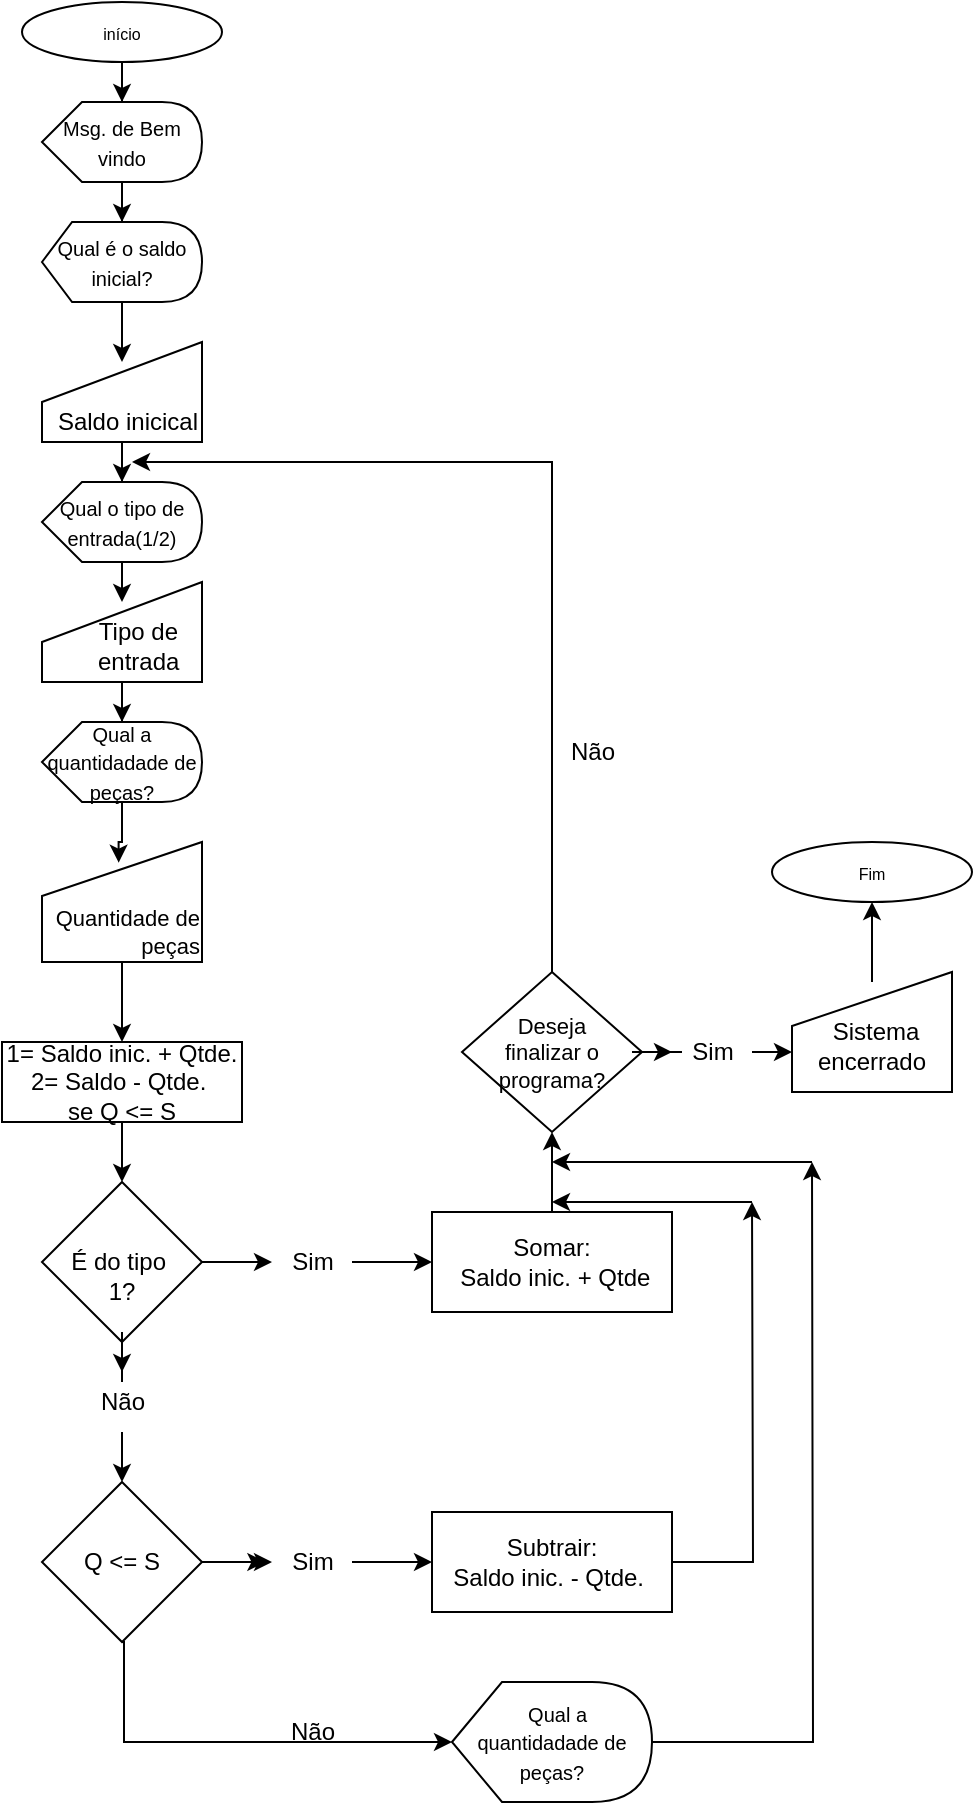 <mxfile version="21.3.7" type="github">
  <diagram name="Página-1" id="8sU856wzDOoHlOzBl7r8">
    <mxGraphModel dx="635" dy="324" grid="1" gridSize="10" guides="1" tooltips="1" connect="1" arrows="1" fold="1" page="1" pageScale="1" pageWidth="827" pageHeight="1169" math="0" shadow="0">
      <root>
        <mxCell id="0" />
        <mxCell id="1" parent="0" />
        <mxCell id="6tNqzMyHVBPdgjF7WHmt-51" value="" style="edgeStyle=orthogonalEdgeStyle;rounded=0;orthogonalLoop=1;jettySize=auto;html=1;" edge="1" parent="1" source="6tNqzMyHVBPdgjF7WHmt-1" target="6tNqzMyHVBPdgjF7WHmt-50">
          <mxGeometry relative="1" as="geometry" />
        </mxCell>
        <mxCell id="6tNqzMyHVBPdgjF7WHmt-1" value="&lt;font style=&quot;font-size: 8px;&quot;&gt;início&lt;/font&gt;" style="ellipse;whiteSpace=wrap;html=1;" vertex="1" parent="1">
          <mxGeometry x="315" y="20" width="100" height="30" as="geometry" />
        </mxCell>
        <mxCell id="6tNqzMyHVBPdgjF7WHmt-55" value="" style="edgeStyle=orthogonalEdgeStyle;rounded=0;orthogonalLoop=1;jettySize=auto;html=1;" edge="1" parent="1" source="6tNqzMyHVBPdgjF7WHmt-50" target="6tNqzMyHVBPdgjF7WHmt-54">
          <mxGeometry relative="1" as="geometry" />
        </mxCell>
        <mxCell id="6tNqzMyHVBPdgjF7WHmt-50" value="&lt;font style=&quot;font-size: 10px;&quot;&gt;Msg. de Bem vindo&lt;/font&gt;" style="shape=display;whiteSpace=wrap;html=1;align=center;" vertex="1" parent="1">
          <mxGeometry x="325" y="70" width="80" height="40" as="geometry" />
        </mxCell>
        <mxCell id="6tNqzMyHVBPdgjF7WHmt-59" value="" style="edgeStyle=orthogonalEdgeStyle;rounded=0;orthogonalLoop=1;jettySize=auto;html=1;" edge="1" parent="1" source="6tNqzMyHVBPdgjF7WHmt-52" target="6tNqzMyHVBPdgjF7WHmt-58">
          <mxGeometry relative="1" as="geometry" />
        </mxCell>
        <mxCell id="6tNqzMyHVBPdgjF7WHmt-52" value="&lt;div style=&quot;&quot;&gt;&lt;span style=&quot;background-color: initial;&quot;&gt;&lt;br&gt;&lt;/span&gt;&lt;/div&gt;&lt;div style=&quot;&quot;&gt;&lt;span style=&quot;background-color: initial;&quot;&gt;&lt;br&gt;&lt;/span&gt;&lt;/div&gt;&lt;div style=&quot;&quot;&gt;&lt;span style=&quot;background-color: initial;&quot;&gt;Saldo inicical&lt;/span&gt;&lt;br&gt;&lt;/div&gt;" style="shape=manualInput;whiteSpace=wrap;html=1;align=right;" vertex="1" parent="1">
          <mxGeometry x="325" y="190" width="80" height="50" as="geometry" />
        </mxCell>
        <mxCell id="6tNqzMyHVBPdgjF7WHmt-69" value="" style="edgeStyle=orthogonalEdgeStyle;rounded=0;orthogonalLoop=1;jettySize=auto;html=1;" edge="1" parent="1" source="6tNqzMyHVBPdgjF7WHmt-53" target="6tNqzMyHVBPdgjF7WHmt-68">
          <mxGeometry relative="1" as="geometry" />
        </mxCell>
        <mxCell id="6tNqzMyHVBPdgjF7WHmt-53" value="1= Saldo inic. + Qtde.&lt;br&gt;2= Saldo - Qtde.&amp;nbsp;&lt;br&gt;se Q &amp;lt;= S" style="rounded=0;whiteSpace=wrap;html=1;" vertex="1" parent="1">
          <mxGeometry x="305" y="540" width="120" height="40" as="geometry" />
        </mxCell>
        <mxCell id="6tNqzMyHVBPdgjF7WHmt-57" value="" style="edgeStyle=orthogonalEdgeStyle;rounded=0;orthogonalLoop=1;jettySize=auto;html=1;" edge="1" parent="1" source="6tNqzMyHVBPdgjF7WHmt-54">
          <mxGeometry relative="1" as="geometry">
            <mxPoint x="365" y="200" as="targetPoint" />
          </mxGeometry>
        </mxCell>
        <mxCell id="6tNqzMyHVBPdgjF7WHmt-54" value="&lt;font style=&quot;font-size: 10px;&quot;&gt;Qual é o saldo inicial?&lt;/font&gt;" style="shape=display;whiteSpace=wrap;html=1;align=center;size=0.188;" vertex="1" parent="1">
          <mxGeometry x="325" y="130" width="80" height="40" as="geometry" />
        </mxCell>
        <mxCell id="6tNqzMyHVBPdgjF7WHmt-61" value="" style="edgeStyle=orthogonalEdgeStyle;rounded=0;orthogonalLoop=1;jettySize=auto;html=1;" edge="1" parent="1" source="6tNqzMyHVBPdgjF7WHmt-58">
          <mxGeometry relative="1" as="geometry">
            <mxPoint x="365" y="320" as="targetPoint" />
            <Array as="points">
              <mxPoint x="365" y="320" />
              <mxPoint x="365" y="320" />
            </Array>
          </mxGeometry>
        </mxCell>
        <mxCell id="6tNqzMyHVBPdgjF7WHmt-58" value="&lt;font style=&quot;font-size: 10px;&quot;&gt;Qual o tipo de entrada(1/2)&lt;/font&gt;" style="shape=display;whiteSpace=wrap;html=1;align=center;" vertex="1" parent="1">
          <mxGeometry x="325" y="260" width="80" height="40" as="geometry" />
        </mxCell>
        <mxCell id="6tNqzMyHVBPdgjF7WHmt-63" value="" style="edgeStyle=orthogonalEdgeStyle;rounded=0;orthogonalLoop=1;jettySize=auto;html=1;" edge="1" parent="1" source="6tNqzMyHVBPdgjF7WHmt-60" target="6tNqzMyHVBPdgjF7WHmt-62">
          <mxGeometry relative="1" as="geometry" />
        </mxCell>
        <mxCell id="6tNqzMyHVBPdgjF7WHmt-60" value="&lt;div style=&quot;&quot;&gt;&lt;br&gt;&lt;/div&gt;&lt;div style=&quot;&quot;&gt;&lt;span style=&quot;background-color: initial;&quot;&gt;&amp;nbsp; &amp;nbsp; &amp;nbsp; &amp;nbsp; Tipo de&amp;nbsp; &amp;nbsp; &amp;nbsp; &amp;nbsp; &amp;nbsp;entrada&lt;/span&gt;&lt;br&gt;&lt;/div&gt;" style="shape=manualInput;whiteSpace=wrap;html=1;align=center;" vertex="1" parent="1">
          <mxGeometry x="325" y="310" width="80" height="50" as="geometry" />
        </mxCell>
        <mxCell id="6tNqzMyHVBPdgjF7WHmt-66" value="" style="edgeStyle=orthogonalEdgeStyle;rounded=0;orthogonalLoop=1;jettySize=auto;html=1;entryX=0.479;entryY=0.172;entryDx=0;entryDy=0;entryPerimeter=0;" edge="1" parent="1" source="6tNqzMyHVBPdgjF7WHmt-62" target="6tNqzMyHVBPdgjF7WHmt-64">
          <mxGeometry relative="1" as="geometry">
            <Array as="points">
              <mxPoint x="365" y="440" />
            </Array>
          </mxGeometry>
        </mxCell>
        <mxCell id="6tNqzMyHVBPdgjF7WHmt-62" value="&lt;font style=&quot;font-size: 10px;&quot;&gt;Qual a quantidadade de peças?&lt;/font&gt;" style="shape=display;whiteSpace=wrap;html=1;align=center;" vertex="1" parent="1">
          <mxGeometry x="325" y="380" width="80" height="40" as="geometry" />
        </mxCell>
        <mxCell id="6tNqzMyHVBPdgjF7WHmt-67" value="" style="edgeStyle=orthogonalEdgeStyle;rounded=0;orthogonalLoop=1;jettySize=auto;html=1;" edge="1" parent="1" source="6tNqzMyHVBPdgjF7WHmt-64" target="6tNqzMyHVBPdgjF7WHmt-53">
          <mxGeometry relative="1" as="geometry" />
        </mxCell>
        <mxCell id="6tNqzMyHVBPdgjF7WHmt-64" value="&lt;div style=&quot;text-align: right;&quot;&gt;&lt;br&gt;&lt;/div&gt;&lt;div style=&quot;text-align: right;&quot;&gt;&lt;span style=&quot;background-color: initial;&quot;&gt;&lt;font style=&quot;font-size: 11px;&quot;&gt;&lt;br&gt;&lt;/font&gt;&lt;/span&gt;&lt;/div&gt;&lt;div style=&quot;text-align: right;&quot;&gt;&lt;span style=&quot;background-color: initial;&quot;&gt;&lt;font style=&quot;font-size: 11px;&quot;&gt;Quantidade de peças&lt;/font&gt;&lt;/span&gt;&lt;br&gt;&lt;/div&gt;" style="shape=manualInput;whiteSpace=wrap;html=1;align=center;size=27;" vertex="1" parent="1">
          <mxGeometry x="325" y="440" width="80" height="60" as="geometry" />
        </mxCell>
        <mxCell id="6tNqzMyHVBPdgjF7WHmt-71" value="" style="edgeStyle=orthogonalEdgeStyle;rounded=0;orthogonalLoop=1;jettySize=auto;html=1;" edge="1" parent="1" source="6tNqzMyHVBPdgjF7WHmt-93" target="6tNqzMyHVBPdgjF7WHmt-70">
          <mxGeometry relative="1" as="geometry" />
        </mxCell>
        <mxCell id="6tNqzMyHVBPdgjF7WHmt-73" value="" style="edgeStyle=orthogonalEdgeStyle;rounded=0;orthogonalLoop=1;jettySize=auto;html=1;" edge="1" parent="1" source="6tNqzMyHVBPdgjF7WHmt-92" target="6tNqzMyHVBPdgjF7WHmt-72">
          <mxGeometry relative="1" as="geometry" />
        </mxCell>
        <mxCell id="6tNqzMyHVBPdgjF7WHmt-68" value="&lt;br&gt;É do tipo&amp;nbsp;&lt;br&gt;1?" style="rhombus;whiteSpace=wrap;html=1;rounded=0;" vertex="1" parent="1">
          <mxGeometry x="325" y="610" width="80" height="80" as="geometry" />
        </mxCell>
        <mxCell id="6tNqzMyHVBPdgjF7WHmt-75" value="" style="edgeStyle=orthogonalEdgeStyle;rounded=0;orthogonalLoop=1;jettySize=auto;html=1;" edge="1" parent="1" source="6tNqzMyHVBPdgjF7WHmt-94" target="6tNqzMyHVBPdgjF7WHmt-74">
          <mxGeometry relative="1" as="geometry" />
        </mxCell>
        <mxCell id="6tNqzMyHVBPdgjF7WHmt-78" style="edgeStyle=orthogonalEdgeStyle;rounded=0;orthogonalLoop=1;jettySize=auto;html=1;exitX=0.5;exitY=1;exitDx=0;exitDy=0;" edge="1" parent="1" source="6tNqzMyHVBPdgjF7WHmt-70" target="6tNqzMyHVBPdgjF7WHmt-77">
          <mxGeometry relative="1" as="geometry">
            <mxPoint x="365" y="880" as="targetPoint" />
            <Array as="points">
              <mxPoint x="366" y="840" />
              <mxPoint x="366" y="890" />
            </Array>
          </mxGeometry>
        </mxCell>
        <mxCell id="6tNqzMyHVBPdgjF7WHmt-70" value="Q &amp;lt;= S" style="rhombus;whiteSpace=wrap;html=1;rounded=0;" vertex="1" parent="1">
          <mxGeometry x="325" y="760" width="80" height="80" as="geometry" />
        </mxCell>
        <mxCell id="6tNqzMyHVBPdgjF7WHmt-80" value="" style="edgeStyle=orthogonalEdgeStyle;rounded=0;orthogonalLoop=1;jettySize=auto;html=1;" edge="1" parent="1" source="6tNqzMyHVBPdgjF7WHmt-72" target="6tNqzMyHVBPdgjF7WHmt-79">
          <mxGeometry relative="1" as="geometry" />
        </mxCell>
        <mxCell id="6tNqzMyHVBPdgjF7WHmt-72" value="Somar:&lt;br&gt;&amp;nbsp;Saldo inic. + Qtde" style="whiteSpace=wrap;html=1;rounded=0;" vertex="1" parent="1">
          <mxGeometry x="520" y="625" width="120" height="50" as="geometry" />
        </mxCell>
        <mxCell id="6tNqzMyHVBPdgjF7WHmt-83" style="edgeStyle=orthogonalEdgeStyle;rounded=0;orthogonalLoop=1;jettySize=auto;html=1;" edge="1" parent="1" source="6tNqzMyHVBPdgjF7WHmt-74">
          <mxGeometry relative="1" as="geometry">
            <mxPoint x="680" y="620" as="targetPoint" />
          </mxGeometry>
        </mxCell>
        <mxCell id="6tNqzMyHVBPdgjF7WHmt-74" value="Subtrair:&lt;br&gt;Saldo inic. - Qtde.&amp;nbsp;" style="rounded=0;whiteSpace=wrap;html=1;" vertex="1" parent="1">
          <mxGeometry x="520" y="775" width="120" height="50" as="geometry" />
        </mxCell>
        <mxCell id="6tNqzMyHVBPdgjF7WHmt-76" style="edgeStyle=orthogonalEdgeStyle;rounded=0;orthogonalLoop=1;jettySize=auto;html=1;exitX=0.5;exitY=1;exitDx=0;exitDy=0;" edge="1" parent="1" source="6tNqzMyHVBPdgjF7WHmt-72" target="6tNqzMyHVBPdgjF7WHmt-72">
          <mxGeometry relative="1" as="geometry" />
        </mxCell>
        <mxCell id="6tNqzMyHVBPdgjF7WHmt-84" style="edgeStyle=orthogonalEdgeStyle;rounded=0;orthogonalLoop=1;jettySize=auto;html=1;" edge="1" parent="1" source="6tNqzMyHVBPdgjF7WHmt-77">
          <mxGeometry relative="1" as="geometry">
            <mxPoint x="710" y="600" as="targetPoint" />
          </mxGeometry>
        </mxCell>
        <mxCell id="6tNqzMyHVBPdgjF7WHmt-77" value="&lt;font style=&quot;font-size: 10px;&quot;&gt;&amp;nbsp; Qual a quantidadade de peças?&lt;/font&gt;" style="shape=display;whiteSpace=wrap;html=1;align=center;" vertex="1" parent="1">
          <mxGeometry x="530" y="860" width="100" height="60" as="geometry" />
        </mxCell>
        <mxCell id="6tNqzMyHVBPdgjF7WHmt-88" style="edgeStyle=orthogonalEdgeStyle;rounded=0;orthogonalLoop=1;jettySize=auto;html=1;" edge="1" parent="1" source="6tNqzMyHVBPdgjF7WHmt-79">
          <mxGeometry relative="1" as="geometry">
            <mxPoint x="370" y="250" as="targetPoint" />
            <Array as="points">
              <mxPoint x="580" y="250" />
            </Array>
          </mxGeometry>
        </mxCell>
        <mxCell id="6tNqzMyHVBPdgjF7WHmt-89" value="" style="edgeStyle=orthogonalEdgeStyle;rounded=0;orthogonalLoop=1;jettySize=auto;html=1;" edge="1" parent="1" source="6tNqzMyHVBPdgjF7WHmt-100" target="6tNqzMyHVBPdgjF7WHmt-82">
          <mxGeometry relative="1" as="geometry">
            <Array as="points">
              <mxPoint x="670" y="545" />
              <mxPoint x="670" y="545" />
            </Array>
          </mxGeometry>
        </mxCell>
        <mxCell id="6tNqzMyHVBPdgjF7WHmt-79" value="&lt;font style=&quot;font-size: 11px;&quot;&gt;Deseja&lt;br&gt;&lt;div style=&quot;&quot;&gt;&lt;span style=&quot;background-color: initial;&quot;&gt;finalizar o&lt;/span&gt;&lt;/div&gt;programa?&lt;/font&gt;" style="rhombus;whiteSpace=wrap;html=1;rounded=0;align=center;" vertex="1" parent="1">
          <mxGeometry x="535" y="505" width="90" height="80" as="geometry" />
        </mxCell>
        <mxCell id="6tNqzMyHVBPdgjF7WHmt-91" value="" style="edgeStyle=orthogonalEdgeStyle;rounded=0;orthogonalLoop=1;jettySize=auto;html=1;" edge="1" parent="1" target="6tNqzMyHVBPdgjF7WHmt-90">
          <mxGeometry relative="1" as="geometry">
            <mxPoint x="740" y="510" as="sourcePoint" />
            <Array as="points">
              <mxPoint x="740" y="510" />
            </Array>
          </mxGeometry>
        </mxCell>
        <mxCell id="6tNqzMyHVBPdgjF7WHmt-82" value="&lt;div style=&quot;text-align: right;&quot;&gt;&lt;br&gt;&lt;/div&gt;&lt;div style=&quot;text-align: right;&quot;&gt;Sistema&amp;nbsp;&lt;/div&gt;&lt;div style=&quot;text-align: right;&quot;&gt;encerrado&lt;/div&gt;" style="shape=manualInput;whiteSpace=wrap;html=1;align=center;size=27;" vertex="1" parent="1">
          <mxGeometry x="700" y="505" width="80" height="60" as="geometry" />
        </mxCell>
        <mxCell id="6tNqzMyHVBPdgjF7WHmt-85" value="" style="endArrow=classic;html=1;rounded=0;" edge="1" parent="1">
          <mxGeometry width="50" height="50" relative="1" as="geometry">
            <mxPoint x="680" y="620" as="sourcePoint" />
            <mxPoint x="580" y="620" as="targetPoint" />
            <Array as="points" />
          </mxGeometry>
        </mxCell>
        <mxCell id="6tNqzMyHVBPdgjF7WHmt-86" value="" style="endArrow=classic;html=1;rounded=0;" edge="1" parent="1">
          <mxGeometry width="50" height="50" relative="1" as="geometry">
            <mxPoint x="710" y="600" as="sourcePoint" />
            <mxPoint x="580" y="600" as="targetPoint" />
          </mxGeometry>
        </mxCell>
        <mxCell id="6tNqzMyHVBPdgjF7WHmt-90" value="&lt;font style=&quot;font-size: 8px;&quot;&gt;Fim&lt;/font&gt;" style="ellipse;whiteSpace=wrap;html=1;" vertex="1" parent="1">
          <mxGeometry x="690" y="440" width="100" height="30" as="geometry" />
        </mxCell>
        <mxCell id="6tNqzMyHVBPdgjF7WHmt-95" value="" style="edgeStyle=orthogonalEdgeStyle;rounded=0;orthogonalLoop=1;jettySize=auto;html=1;" edge="1" parent="1" source="6tNqzMyHVBPdgjF7WHmt-70" target="6tNqzMyHVBPdgjF7WHmt-94">
          <mxGeometry relative="1" as="geometry">
            <mxPoint x="405" y="760" as="sourcePoint" />
            <mxPoint x="520" y="760" as="targetPoint" />
            <Array as="points">
              <mxPoint x="440" y="800" />
              <mxPoint x="440" y="800" />
            </Array>
          </mxGeometry>
        </mxCell>
        <mxCell id="6tNqzMyHVBPdgjF7WHmt-94" value="Sim" style="text;html=1;align=center;verticalAlign=middle;resizable=0;points=[];autosize=1;strokeColor=none;fillColor=none;" vertex="1" parent="1">
          <mxGeometry x="440" y="785" width="40" height="30" as="geometry" />
        </mxCell>
        <mxCell id="6tNqzMyHVBPdgjF7WHmt-96" value="" style="edgeStyle=orthogonalEdgeStyle;rounded=0;orthogonalLoop=1;jettySize=auto;html=1;" edge="1" parent="1" source="6tNqzMyHVBPdgjF7WHmt-68" target="6tNqzMyHVBPdgjF7WHmt-92">
          <mxGeometry relative="1" as="geometry">
            <mxPoint x="405" y="650" as="sourcePoint" />
            <mxPoint x="520" y="650" as="targetPoint" />
          </mxGeometry>
        </mxCell>
        <mxCell id="6tNqzMyHVBPdgjF7WHmt-92" value="Sim" style="text;html=1;align=center;verticalAlign=middle;resizable=0;points=[];autosize=1;strokeColor=none;fillColor=none;" vertex="1" parent="1">
          <mxGeometry x="440" y="635" width="40" height="30" as="geometry" />
        </mxCell>
        <mxCell id="6tNqzMyHVBPdgjF7WHmt-97" value="" style="edgeStyle=orthogonalEdgeStyle;rounded=0;orthogonalLoop=1;jettySize=auto;html=1;" edge="1" parent="1" source="6tNqzMyHVBPdgjF7WHmt-68" target="6tNqzMyHVBPdgjF7WHmt-93">
          <mxGeometry relative="1" as="geometry">
            <mxPoint x="365" y="690" as="sourcePoint" />
            <mxPoint x="365" y="760" as="targetPoint" />
          </mxGeometry>
        </mxCell>
        <mxCell id="6tNqzMyHVBPdgjF7WHmt-93" value="Não" style="text;html=1;align=center;verticalAlign=middle;resizable=0;points=[];autosize=1;strokeColor=none;fillColor=none;" vertex="1" parent="1">
          <mxGeometry x="340" y="705" width="50" height="30" as="geometry" />
        </mxCell>
        <mxCell id="6tNqzMyHVBPdgjF7WHmt-99" value="" style="edgeStyle=orthogonalEdgeStyle;rounded=0;orthogonalLoop=1;jettySize=auto;html=1;entryX=-0.083;entryY=0.533;entryDx=0;entryDy=0;entryPerimeter=0;" edge="1" parent="1" source="6tNqzMyHVBPdgjF7WHmt-70" target="6tNqzMyHVBPdgjF7WHmt-94">
          <mxGeometry relative="1" as="geometry">
            <mxPoint x="530" y="890" as="targetPoint" />
            <mxPoint x="366" y="839" as="sourcePoint" />
            <Array as="points">
              <mxPoint x="437" y="800" />
            </Array>
          </mxGeometry>
        </mxCell>
        <mxCell id="6tNqzMyHVBPdgjF7WHmt-98" value="Não" style="text;html=1;align=center;verticalAlign=middle;resizable=0;points=[];autosize=1;strokeColor=none;fillColor=none;" vertex="1" parent="1">
          <mxGeometry x="435" y="870" width="50" height="30" as="geometry" />
        </mxCell>
        <mxCell id="6tNqzMyHVBPdgjF7WHmt-101" value="" style="edgeStyle=orthogonalEdgeStyle;rounded=0;orthogonalLoop=1;jettySize=auto;html=1;" edge="1" parent="1" source="6tNqzMyHVBPdgjF7WHmt-79" target="6tNqzMyHVBPdgjF7WHmt-100">
          <mxGeometry relative="1" as="geometry">
            <mxPoint x="625" y="545" as="sourcePoint" />
            <mxPoint x="680" y="545" as="targetPoint" />
            <Array as="points" />
          </mxGeometry>
        </mxCell>
        <mxCell id="6tNqzMyHVBPdgjF7WHmt-100" value="Sim" style="text;html=1;align=center;verticalAlign=middle;resizable=0;points=[];autosize=1;strokeColor=none;fillColor=none;" vertex="1" parent="1">
          <mxGeometry x="640" y="530" width="40" height="30" as="geometry" />
        </mxCell>
        <mxCell id="6tNqzMyHVBPdgjF7WHmt-102" value="Não" style="text;html=1;align=center;verticalAlign=middle;resizable=0;points=[];autosize=1;strokeColor=none;fillColor=none;" vertex="1" parent="1">
          <mxGeometry x="575" y="380" width="50" height="30" as="geometry" />
        </mxCell>
      </root>
    </mxGraphModel>
  </diagram>
</mxfile>

